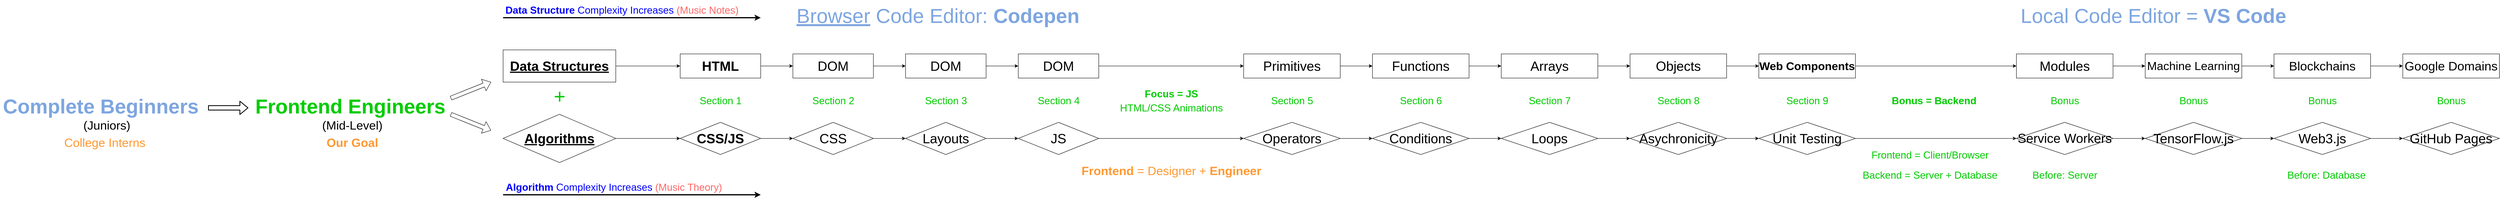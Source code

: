 <mxfile version="14.3.1" type="github" pages="3">
  <diagram id="4R_qcKYH2vp2XVqdwSuo" name="Course Structure">
    <mxGraphModel dx="2758" dy="655" grid="1" gridSize="10" guides="1" tooltips="1" connect="1" arrows="1" fold="1" page="0" pageScale="1" pageWidth="850" pageHeight="1100" math="0" shadow="0">
      <root>
        <mxCell id="aols-5rolXVkZ8xjvUyL-0" />
        <mxCell id="aols-5rolXVkZ8xjvUyL-1" parent="aols-5rolXVkZ8xjvUyL-0" />
        <mxCell id="NP7247B0kf2OVPU1uq9E-9" value="" style="edgeStyle=orthogonalEdgeStyle;rounded=0;orthogonalLoop=1;jettySize=auto;html=1;fontSize=33;" edge="1" parent="aols-5rolXVkZ8xjvUyL-1" source="NP7247B0kf2OVPU1uq9E-0" target="NP7247B0kf2OVPU1uq9E-8">
          <mxGeometry relative="1" as="geometry" />
        </mxCell>
        <mxCell id="NP7247B0kf2OVPU1uq9E-0" value="&lt;u&gt;Data Structures&lt;/u&gt;" style="whiteSpace=wrap;html=1;fontSize=33;fontStyle=1" vertex="1" parent="aols-5rolXVkZ8xjvUyL-1">
          <mxGeometry x="-240" y="280" width="280" height="80" as="geometry" />
        </mxCell>
        <mxCell id="1jKdfpdQdBnTuT6qvfLE-1" value="" style="edgeStyle=orthogonalEdgeStyle;rounded=0;orthogonalLoop=1;jettySize=auto;html=1;fontSize=33;" edge="1" parent="aols-5rolXVkZ8xjvUyL-1" source="NP7247B0kf2OVPU1uq9E-1" target="1jKdfpdQdBnTuT6qvfLE-0">
          <mxGeometry relative="1" as="geometry" />
        </mxCell>
        <mxCell id="NP7247B0kf2OVPU1uq9E-1" value="&lt;u&gt;Algorithms&lt;/u&gt;" style="rhombus;whiteSpace=wrap;html=1;fontSize=33;fontStyle=1" vertex="1" parent="aols-5rolXVkZ8xjvUyL-1">
          <mxGeometry x="-240" y="440" width="280" height="120" as="geometry" />
        </mxCell>
        <mxCell id="1jKdfpdQdBnTuT6qvfLE-9" value="" style="edgeStyle=orthogonalEdgeStyle;rounded=0;orthogonalLoop=1;jettySize=auto;html=1;fontSize=33;" edge="1" parent="aols-5rolXVkZ8xjvUyL-1" source="NP7247B0kf2OVPU1uq9E-8" target="1jKdfpdQdBnTuT6qvfLE-8">
          <mxGeometry relative="1" as="geometry" />
        </mxCell>
        <mxCell id="NP7247B0kf2OVPU1uq9E-8" value="&lt;b&gt;HTML&lt;/b&gt;" style="whiteSpace=wrap;html=1;fontSize=33;" vertex="1" parent="aols-5rolXVkZ8xjvUyL-1">
          <mxGeometry x="200" y="290" width="200" height="60" as="geometry" />
        </mxCell>
        <mxCell id="1jKdfpdQdBnTuT6qvfLE-11" value="" style="edgeStyle=orthogonalEdgeStyle;rounded=0;orthogonalLoop=1;jettySize=auto;html=1;fontSize=33;" edge="1" parent="aols-5rolXVkZ8xjvUyL-1" source="1jKdfpdQdBnTuT6qvfLE-0" target="1jKdfpdQdBnTuT6qvfLE-10">
          <mxGeometry relative="1" as="geometry" />
        </mxCell>
        <mxCell id="1jKdfpdQdBnTuT6qvfLE-0" value="&lt;b&gt;CSS/JS&lt;/b&gt;" style="rhombus;whiteSpace=wrap;html=1;fontSize=33;" vertex="1" parent="aols-5rolXVkZ8xjvUyL-1">
          <mxGeometry x="200" y="460" width="200" height="80" as="geometry" />
        </mxCell>
        <mxCell id="1jKdfpdQdBnTuT6qvfLE-13" value="" style="edgeStyle=orthogonalEdgeStyle;rounded=0;orthogonalLoop=1;jettySize=auto;html=1;fontSize=33;" edge="1" parent="aols-5rolXVkZ8xjvUyL-1" source="1jKdfpdQdBnTuT6qvfLE-8" target="1jKdfpdQdBnTuT6qvfLE-12">
          <mxGeometry relative="1" as="geometry" />
        </mxCell>
        <mxCell id="1jKdfpdQdBnTuT6qvfLE-8" value="DOM" style="whiteSpace=wrap;html=1;fontSize=33;" vertex="1" parent="aols-5rolXVkZ8xjvUyL-1">
          <mxGeometry x="480" y="290" width="200" height="60" as="geometry" />
        </mxCell>
        <mxCell id="1jKdfpdQdBnTuT6qvfLE-17" value="" style="edgeStyle=orthogonalEdgeStyle;rounded=0;orthogonalLoop=1;jettySize=auto;html=1;fontSize=33;" edge="1" parent="aols-5rolXVkZ8xjvUyL-1" source="1jKdfpdQdBnTuT6qvfLE-10" target="1jKdfpdQdBnTuT6qvfLE-16">
          <mxGeometry relative="1" as="geometry" />
        </mxCell>
        <mxCell id="1jKdfpdQdBnTuT6qvfLE-10" value="CSS" style="rhombus;whiteSpace=wrap;html=1;fontSize=33;" vertex="1" parent="aols-5rolXVkZ8xjvUyL-1">
          <mxGeometry x="480" y="460" width="200" height="80" as="geometry" />
        </mxCell>
        <mxCell id="1jKdfpdQdBnTuT6qvfLE-19" value="" style="edgeStyle=orthogonalEdgeStyle;rounded=0;orthogonalLoop=1;jettySize=auto;html=1;fontSize=33;" edge="1" parent="aols-5rolXVkZ8xjvUyL-1" source="1jKdfpdQdBnTuT6qvfLE-12" target="1jKdfpdQdBnTuT6qvfLE-18">
          <mxGeometry relative="1" as="geometry" />
        </mxCell>
        <mxCell id="1jKdfpdQdBnTuT6qvfLE-12" value="DOM" style="whiteSpace=wrap;html=1;fontSize=33;" vertex="1" parent="aols-5rolXVkZ8xjvUyL-1">
          <mxGeometry x="760" y="290" width="200" height="60" as="geometry" />
        </mxCell>
        <mxCell id="1jKdfpdQdBnTuT6qvfLE-21" value="" style="edgeStyle=orthogonalEdgeStyle;rounded=0;orthogonalLoop=1;jettySize=auto;html=1;fontSize=33;" edge="1" parent="aols-5rolXVkZ8xjvUyL-1" source="1jKdfpdQdBnTuT6qvfLE-16" target="1jKdfpdQdBnTuT6qvfLE-20">
          <mxGeometry relative="1" as="geometry" />
        </mxCell>
        <mxCell id="1jKdfpdQdBnTuT6qvfLE-16" value="Layouts" style="rhombus;whiteSpace=wrap;html=1;fontSize=33;" vertex="1" parent="aols-5rolXVkZ8xjvUyL-1">
          <mxGeometry x="760" y="460" width="200" height="80" as="geometry" />
        </mxCell>
        <mxCell id="1jKdfpdQdBnTuT6qvfLE-23" value="" style="edgeStyle=orthogonalEdgeStyle;rounded=0;orthogonalLoop=1;jettySize=auto;html=1;fontSize=33;entryX=0;entryY=0.5;entryDx=0;entryDy=0;" edge="1" parent="aols-5rolXVkZ8xjvUyL-1" source="1jKdfpdQdBnTuT6qvfLE-18" target="1jKdfpdQdBnTuT6qvfLE-26">
          <mxGeometry relative="1" as="geometry">
            <mxPoint x="1320" y="320" as="targetPoint" />
          </mxGeometry>
        </mxCell>
        <mxCell id="1jKdfpdQdBnTuT6qvfLE-18" value="DOM" style="whiteSpace=wrap;html=1;fontSize=33;" vertex="1" parent="aols-5rolXVkZ8xjvUyL-1">
          <mxGeometry x="1040" y="290" width="200" height="60" as="geometry" />
        </mxCell>
        <mxCell id="1jKdfpdQdBnTuT6qvfLE-25" value="" style="edgeStyle=orthogonalEdgeStyle;rounded=0;orthogonalLoop=1;jettySize=auto;html=1;fontSize=33;" edge="1" parent="aols-5rolXVkZ8xjvUyL-1" source="1jKdfpdQdBnTuT6qvfLE-20" target="1jKdfpdQdBnTuT6qvfLE-28">
          <mxGeometry relative="1" as="geometry">
            <mxPoint x="1320" y="500" as="targetPoint" />
          </mxGeometry>
        </mxCell>
        <mxCell id="1jKdfpdQdBnTuT6qvfLE-20" value="JS" style="rhombus;whiteSpace=wrap;html=1;fontSize=33;" vertex="1" parent="aols-5rolXVkZ8xjvUyL-1">
          <mxGeometry x="1040" y="460" width="200" height="80" as="geometry" />
        </mxCell>
        <mxCell id="1jKdfpdQdBnTuT6qvfLE-32" value="" style="edgeStyle=orthogonalEdgeStyle;rounded=0;orthogonalLoop=1;jettySize=auto;html=1;fontSize=33;" edge="1" parent="aols-5rolXVkZ8xjvUyL-1" source="1jKdfpdQdBnTuT6qvfLE-26" target="1jKdfpdQdBnTuT6qvfLE-31">
          <mxGeometry relative="1" as="geometry" />
        </mxCell>
        <mxCell id="1jKdfpdQdBnTuT6qvfLE-26" value="Primitives" style="whiteSpace=wrap;html=1;fontSize=33;" vertex="1" parent="aols-5rolXVkZ8xjvUyL-1">
          <mxGeometry x="1600" y="290" width="240" height="60" as="geometry" />
        </mxCell>
        <mxCell id="1jKdfpdQdBnTuT6qvfLE-34" value="" style="edgeStyle=orthogonalEdgeStyle;rounded=0;orthogonalLoop=1;jettySize=auto;html=1;fontSize=33;" edge="1" parent="aols-5rolXVkZ8xjvUyL-1" source="1jKdfpdQdBnTuT6qvfLE-28" target="1jKdfpdQdBnTuT6qvfLE-33">
          <mxGeometry relative="1" as="geometry" />
        </mxCell>
        <mxCell id="1jKdfpdQdBnTuT6qvfLE-28" value="Operators" style="rhombus;whiteSpace=wrap;html=1;fontSize=33;" vertex="1" parent="aols-5rolXVkZ8xjvUyL-1">
          <mxGeometry x="1600" y="460" width="240" height="80" as="geometry" />
        </mxCell>
        <mxCell id="1jKdfpdQdBnTuT6qvfLE-36" value="" style="edgeStyle=orthogonalEdgeStyle;rounded=0;orthogonalLoop=1;jettySize=auto;html=1;fontSize=33;" edge="1" parent="aols-5rolXVkZ8xjvUyL-1" source="1jKdfpdQdBnTuT6qvfLE-31" target="1jKdfpdQdBnTuT6qvfLE-35">
          <mxGeometry relative="1" as="geometry" />
        </mxCell>
        <mxCell id="1jKdfpdQdBnTuT6qvfLE-31" value="Functions" style="whiteSpace=wrap;html=1;fontSize=33;" vertex="1" parent="aols-5rolXVkZ8xjvUyL-1">
          <mxGeometry x="1920" y="290" width="240" height="60" as="geometry" />
        </mxCell>
        <mxCell id="1jKdfpdQdBnTuT6qvfLE-38" value="" style="edgeStyle=orthogonalEdgeStyle;rounded=0;orthogonalLoop=1;jettySize=auto;html=1;fontSize=33;" edge="1" parent="aols-5rolXVkZ8xjvUyL-1" source="1jKdfpdQdBnTuT6qvfLE-33" target="1jKdfpdQdBnTuT6qvfLE-37">
          <mxGeometry relative="1" as="geometry" />
        </mxCell>
        <mxCell id="1jKdfpdQdBnTuT6qvfLE-33" value="Conditions" style="rhombus;whiteSpace=wrap;html=1;fontSize=33;" vertex="1" parent="aols-5rolXVkZ8xjvUyL-1">
          <mxGeometry x="1920" y="460" width="240" height="80" as="geometry" />
        </mxCell>
        <mxCell id="1jKdfpdQdBnTuT6qvfLE-40" value="" style="edgeStyle=orthogonalEdgeStyle;rounded=0;orthogonalLoop=1;jettySize=auto;html=1;fontSize=33;" edge="1" parent="aols-5rolXVkZ8xjvUyL-1" source="1jKdfpdQdBnTuT6qvfLE-35" target="1jKdfpdQdBnTuT6qvfLE-39">
          <mxGeometry relative="1" as="geometry" />
        </mxCell>
        <mxCell id="1jKdfpdQdBnTuT6qvfLE-35" value="Arrays" style="whiteSpace=wrap;html=1;fontSize=33;" vertex="1" parent="aols-5rolXVkZ8xjvUyL-1">
          <mxGeometry x="2240" y="290" width="240" height="60" as="geometry" />
        </mxCell>
        <mxCell id="1jKdfpdQdBnTuT6qvfLE-42" value="" style="edgeStyle=orthogonalEdgeStyle;rounded=0;orthogonalLoop=1;jettySize=auto;html=1;fontSize=33;" edge="1" parent="aols-5rolXVkZ8xjvUyL-1" source="1jKdfpdQdBnTuT6qvfLE-37" target="1jKdfpdQdBnTuT6qvfLE-41">
          <mxGeometry relative="1" as="geometry" />
        </mxCell>
        <mxCell id="1jKdfpdQdBnTuT6qvfLE-37" value="Loops" style="rhombus;whiteSpace=wrap;html=1;fontSize=33;" vertex="1" parent="aols-5rolXVkZ8xjvUyL-1">
          <mxGeometry x="2240" y="460" width="240" height="80" as="geometry" />
        </mxCell>
        <mxCell id="iijJy2_k3Wh-O8BBRQpY-5" value="" style="edgeStyle=orthogonalEdgeStyle;rounded=0;orthogonalLoop=1;jettySize=auto;html=1;strokeWidth=1;fontSize=32;fontColor=#FF9933;" edge="1" parent="aols-5rolXVkZ8xjvUyL-1" source="1jKdfpdQdBnTuT6qvfLE-39" target="iijJy2_k3Wh-O8BBRQpY-4">
          <mxGeometry relative="1" as="geometry" />
        </mxCell>
        <mxCell id="1jKdfpdQdBnTuT6qvfLE-39" value="Objects" style="whiteSpace=wrap;html=1;fontSize=33;" vertex="1" parent="aols-5rolXVkZ8xjvUyL-1">
          <mxGeometry x="2560" y="290" width="240" height="60" as="geometry" />
        </mxCell>
        <mxCell id="iijJy2_k3Wh-O8BBRQpY-7" value="" style="edgeStyle=orthogonalEdgeStyle;rounded=0;orthogonalLoop=1;jettySize=auto;html=1;strokeWidth=1;fontSize=32;fontColor=#FF9933;" edge="1" parent="aols-5rolXVkZ8xjvUyL-1" source="1jKdfpdQdBnTuT6qvfLE-41" target="iijJy2_k3Wh-O8BBRQpY-6">
          <mxGeometry relative="1" as="geometry" />
        </mxCell>
        <mxCell id="1jKdfpdQdBnTuT6qvfLE-41" value="Asychronicity" style="rhombus;whiteSpace=wrap;html=1;fontSize=33;" vertex="1" parent="aols-5rolXVkZ8xjvUyL-1">
          <mxGeometry x="2560" y="460" width="240" height="80" as="geometry" />
        </mxCell>
        <mxCell id="1jKdfpdQdBnTuT6qvfLE-55" value="Section 1" style="text;html=1;resizable=0;autosize=1;align=center;verticalAlign=middle;points=[];fillColor=none;strokeColor=none;rounded=0;shadow=0;fontSize=25;fontColor=#00CC00;" vertex="1" parent="aols-5rolXVkZ8xjvUyL-1">
          <mxGeometry x="240" y="385" width="120" height="40" as="geometry" />
        </mxCell>
        <mxCell id="1jKdfpdQdBnTuT6qvfLE-58" value="+" style="text;html=1;resizable=0;autosize=1;align=center;verticalAlign=middle;points=[];fillColor=none;strokeColor=none;rounded=0;shadow=0;fontSize=50;fontColor=#00CC00;" vertex="1" parent="aols-5rolXVkZ8xjvUyL-1">
          <mxGeometry x="-120" y="360" width="40" height="70" as="geometry" />
        </mxCell>
        <mxCell id="1jKdfpdQdBnTuT6qvfLE-59" value="&lt;span&gt;Frontend Engineers&lt;/span&gt;" style="text;html=1;resizable=0;autosize=1;align=center;verticalAlign=middle;points=[];fillColor=none;strokeColor=none;rounded=0;shadow=0;fontSize=50;fontColor=#00CC00;fontStyle=1" vertex="1" parent="aols-5rolXVkZ8xjvUyL-1">
          <mxGeometry x="-865" y="385" width="490" height="70" as="geometry" />
        </mxCell>
        <mxCell id="1jKdfpdQdBnTuT6qvfLE-61" value="" style="shape=flexArrow;endArrow=classic;html=1;fontSize=50;fontColor=#00CC00;" edge="1" parent="aols-5rolXVkZ8xjvUyL-1">
          <mxGeometry width="50" height="50" relative="1" as="geometry">
            <mxPoint x="-370" y="400" as="sourcePoint" />
            <mxPoint x="-270" y="360" as="targetPoint" />
          </mxGeometry>
        </mxCell>
        <mxCell id="1jKdfpdQdBnTuT6qvfLE-62" value="" style="shape=flexArrow;endArrow=classic;html=1;fontSize=50;fontColor=#00CC00;" edge="1" parent="aols-5rolXVkZ8xjvUyL-1">
          <mxGeometry width="50" height="50" relative="1" as="geometry">
            <mxPoint x="-370" y="440" as="sourcePoint" />
            <mxPoint x="-270" y="480" as="targetPoint" />
          </mxGeometry>
        </mxCell>
        <mxCell id="b3wBOoB6xnVNWMgdpQj5-0" value="Section 2" style="text;html=1;resizable=0;autosize=1;align=center;verticalAlign=middle;points=[];fillColor=none;strokeColor=none;rounded=0;shadow=0;fontSize=25;fontColor=#00CC00;" vertex="1" parent="aols-5rolXVkZ8xjvUyL-1">
          <mxGeometry x="520" y="385" width="120" height="40" as="geometry" />
        </mxCell>
        <mxCell id="b3wBOoB6xnVNWMgdpQj5-1" value="Section 3" style="text;html=1;resizable=0;autosize=1;align=center;verticalAlign=middle;points=[];fillColor=none;strokeColor=none;rounded=0;shadow=0;fontSize=25;fontColor=#00CC00;" vertex="1" parent="aols-5rolXVkZ8xjvUyL-1">
          <mxGeometry x="800" y="385" width="120" height="40" as="geometry" />
        </mxCell>
        <mxCell id="b3wBOoB6xnVNWMgdpQj5-2" value="Section 4" style="text;html=1;resizable=0;autosize=1;align=center;verticalAlign=middle;points=[];fillColor=none;strokeColor=none;rounded=0;shadow=0;fontSize=25;fontColor=#00CC00;" vertex="1" parent="aols-5rolXVkZ8xjvUyL-1">
          <mxGeometry x="1080" y="385" width="120" height="40" as="geometry" />
        </mxCell>
        <mxCell id="b3wBOoB6xnVNWMgdpQj5-4" value="Section 5" style="text;html=1;resizable=0;autosize=1;align=center;verticalAlign=middle;points=[];fillColor=none;strokeColor=none;rounded=0;shadow=0;fontSize=25;fontColor=#00CC00;" vertex="1" parent="aols-5rolXVkZ8xjvUyL-1">
          <mxGeometry x="1660" y="385" width="120" height="40" as="geometry" />
        </mxCell>
        <mxCell id="b3wBOoB6xnVNWMgdpQj5-5" value="Section 6" style="text;html=1;resizable=0;autosize=1;align=center;verticalAlign=middle;points=[];fillColor=none;strokeColor=none;rounded=0;shadow=0;fontSize=25;fontColor=#00CC00;" vertex="1" parent="aols-5rolXVkZ8xjvUyL-1">
          <mxGeometry x="1980" y="385" width="120" height="40" as="geometry" />
        </mxCell>
        <mxCell id="b3wBOoB6xnVNWMgdpQj5-6" value="Section 7" style="text;html=1;resizable=0;autosize=1;align=center;verticalAlign=middle;points=[];fillColor=none;strokeColor=none;rounded=0;shadow=0;fontSize=25;fontColor=#00CC00;" vertex="1" parent="aols-5rolXVkZ8xjvUyL-1">
          <mxGeometry x="2300" y="385" width="120" height="40" as="geometry" />
        </mxCell>
        <mxCell id="b3wBOoB6xnVNWMgdpQj5-7" value="Section 8" style="text;html=1;resizable=0;autosize=1;align=center;verticalAlign=middle;points=[];fillColor=none;strokeColor=none;rounded=0;shadow=0;fontSize=25;fontColor=#00CC00;" vertex="1" parent="aols-5rolXVkZ8xjvUyL-1">
          <mxGeometry x="2620" y="385" width="120" height="40" as="geometry" />
        </mxCell>
        <mxCell id="AXkNwo1qsm64Rl4sY4Sy-0" value="" style="endArrow=classic;html=1;fontSize=50;fontColor=#00CC00;strokeWidth=3;" edge="1" parent="aols-5rolXVkZ8xjvUyL-1">
          <mxGeometry width="50" height="50" relative="1" as="geometry">
            <mxPoint x="-240" y="200" as="sourcePoint" />
            <mxPoint x="400" y="200" as="targetPoint" />
          </mxGeometry>
        </mxCell>
        <mxCell id="AXkNwo1qsm64Rl4sY4Sy-3" value="&lt;font color=&quot;#0000ff&quot;&gt;&lt;b&gt;Data Structure&lt;/b&gt; Complexity Increases &lt;/font&gt;&lt;font color=&quot;#ff6666&quot;&gt;(Music Notes)&lt;/font&gt;" style="text;html=1;resizable=0;autosize=1;align=center;verticalAlign=middle;points=[];fillColor=none;strokeColor=none;rounded=0;shadow=0;fontSize=25;fontColor=#00CC00;" vertex="1" parent="aols-5rolXVkZ8xjvUyL-1">
          <mxGeometry x="-240" y="160" width="590" height="40" as="geometry" />
        </mxCell>
        <mxCell id="AXkNwo1qsm64Rl4sY4Sy-4" value="" style="endArrow=classic;html=1;fontSize=50;fontColor=#00CC00;strokeWidth=3;" edge="1" parent="aols-5rolXVkZ8xjvUyL-1">
          <mxGeometry width="50" height="50" relative="1" as="geometry">
            <mxPoint x="-240" y="640" as="sourcePoint" />
            <mxPoint x="400" y="640" as="targetPoint" />
          </mxGeometry>
        </mxCell>
        <mxCell id="AXkNwo1qsm64Rl4sY4Sy-5" value="&lt;font color=&quot;#0000ff&quot;&gt;&lt;b&gt;Algorithm&lt;/b&gt; Complexity Increases &lt;/font&gt;&lt;font color=&quot;#ff6666&quot;&gt;(Music Theory)&lt;/font&gt;" style="text;html=1;resizable=0;autosize=1;align=center;verticalAlign=middle;points=[];fillColor=none;strokeColor=none;rounded=0;shadow=0;fontSize=25;fontColor=#00CC00;" vertex="1" parent="aols-5rolXVkZ8xjvUyL-1">
          <mxGeometry x="-240" y="600" width="550" height="40" as="geometry" />
        </mxCell>
        <mxCell id="AXkNwo1qsm64Rl4sY4Sy-7" value="Complete Beginners" style="text;html=1;resizable=0;autosize=1;align=center;verticalAlign=middle;points=[];fillColor=none;strokeColor=none;rounded=0;shadow=0;fontSize=50;fontStyle=1;fontColor=#7EA6E0;" vertex="1" parent="aols-5rolXVkZ8xjvUyL-1">
          <mxGeometry x="-1490" y="385" width="500" height="70" as="geometry" />
        </mxCell>
        <mxCell id="AXkNwo1qsm64Rl4sY4Sy-8" value="" style="shape=flexArrow;endArrow=classic;html=1;strokeWidth=2;fontSize=50;fontColor=#00CC00;" edge="1" parent="aols-5rolXVkZ8xjvUyL-1">
          <mxGeometry width="50" height="50" relative="1" as="geometry">
            <mxPoint x="-973" y="424" as="sourcePoint" />
            <mxPoint x="-873" y="424" as="targetPoint" />
          </mxGeometry>
        </mxCell>
        <mxCell id="AXkNwo1qsm64Rl4sY4Sy-9" value="&lt;font color=&quot;#000000&quot; style=&quot;font-size: 30px&quot;&gt;(Juniors)&lt;/font&gt;" style="text;html=1;resizable=0;autosize=1;align=center;verticalAlign=middle;points=[];fillColor=none;strokeColor=none;rounded=0;shadow=0;fontSize=50;fontColor=#7EA6E0;" vertex="1" parent="aols-5rolXVkZ8xjvUyL-1">
          <mxGeometry x="-1290" y="425" width="130" height="70" as="geometry" />
        </mxCell>
        <mxCell id="AXkNwo1qsm64Rl4sY4Sy-10" value="&lt;font color=&quot;#000000&quot; style=&quot;font-size: 30px&quot;&gt;(Mid-Level)&lt;/font&gt;" style="text;html=1;resizable=0;autosize=1;align=center;verticalAlign=middle;points=[];fillColor=none;strokeColor=none;rounded=0;shadow=0;fontSize=50;fontColor=#7EA6E0;" vertex="1" parent="aols-5rolXVkZ8xjvUyL-1">
          <mxGeometry x="-700" y="425" width="170" height="70" as="geometry" />
        </mxCell>
        <mxCell id="fHqbNgTdYfObKPC5MYDj-1" value="&lt;b&gt;Focus = JS&lt;/b&gt;" style="text;html=1;resizable=0;autosize=1;align=center;verticalAlign=middle;points=[];fillColor=none;strokeColor=none;rounded=0;shadow=0;fontSize=25;fontColor=#00CC00;" vertex="1" parent="aols-5rolXVkZ8xjvUyL-1">
          <mxGeometry x="1345" y="367.5" width="150" height="40" as="geometry" />
        </mxCell>
        <mxCell id="fHqbNgTdYfObKPC5MYDj-6" value="Local Code Editor = &lt;b&gt;VS Code&lt;/b&gt;" style="text;html=1;resizable=0;autosize=1;align=center;verticalAlign=middle;points=[];fillColor=none;strokeColor=none;rounded=0;shadow=1;fontSize=50;fontColor=#7EA6E0;" vertex="1" parent="aols-5rolXVkZ8xjvUyL-1">
          <mxGeometry x="3520" y="160" width="680" height="70" as="geometry" />
        </mxCell>
        <mxCell id="fHqbNgTdYfObKPC5MYDj-7" value="&lt;u&gt;Browser&lt;/u&gt; Code Editor: &lt;b&gt;Codepen&lt;/b&gt;" style="text;html=1;resizable=0;autosize=1;align=center;verticalAlign=middle;points=[];fillColor=none;strokeColor=none;rounded=0;shadow=1;fontSize=50;fontColor=#7EA6E0;" vertex="1" parent="aols-5rolXVkZ8xjvUyL-1">
          <mxGeometry x="480" y="160" width="720" height="70" as="geometry" />
        </mxCell>
        <mxCell id="TfmDwBWj1Bs_RD6whkMs-0" value="College Interns" style="text;html=1;resizable=0;autosize=1;align=center;verticalAlign=middle;points=[];fillColor=none;strokeColor=none;rounded=0;shadow=1;fontSize=30;fontColor=#FF9933;" vertex="1" parent="aols-5rolXVkZ8xjvUyL-1">
          <mxGeometry x="-1340" y="490" width="220" height="40" as="geometry" />
        </mxCell>
        <mxCell id="iijJy2_k3Wh-O8BBRQpY-0" value="&lt;b&gt;Our Goal&lt;/b&gt;" style="text;html=1;resizable=0;autosize=1;align=center;verticalAlign=middle;points=[];fillColor=none;strokeColor=none;rounded=0;shadow=1;fontSize=30;fontColor=#FF9933;" vertex="1" parent="aols-5rolXVkZ8xjvUyL-1">
          <mxGeometry x="-685" y="490" width="140" height="40" as="geometry" />
        </mxCell>
        <mxCell id="iijJy2_k3Wh-O8BBRQpY-1" value="HTML/CSS Animations" style="text;html=1;resizable=0;autosize=1;align=center;verticalAlign=middle;points=[];fillColor=none;strokeColor=none;rounded=0;shadow=0;fontSize=25;fontColor=#00CC00;" vertex="1" parent="aols-5rolXVkZ8xjvUyL-1">
          <mxGeometry x="1285" y="402.5" width="270" height="40" as="geometry" />
        </mxCell>
        <mxCell id="iijJy2_k3Wh-O8BBRQpY-10" value="" style="edgeStyle=orthogonalEdgeStyle;rounded=0;orthogonalLoop=1;jettySize=auto;html=1;strokeWidth=1;fontSize=29;fontColor=#FF9933;entryX=0;entryY=0.5;entryDx=0;entryDy=0;" edge="1" parent="aols-5rolXVkZ8xjvUyL-1" source="iijJy2_k3Wh-O8BBRQpY-4" target="1jKdfpdQdBnTuT6qvfLE-43">
          <mxGeometry relative="1" as="geometry">
            <mxPoint x="3200" y="320" as="targetPoint" />
          </mxGeometry>
        </mxCell>
        <mxCell id="iijJy2_k3Wh-O8BBRQpY-4" value="&lt;b style=&quot;font-size: 28px;&quot;&gt;Web Components&lt;/b&gt;" style="whiteSpace=wrap;html=1;fontSize=28;" vertex="1" parent="aols-5rolXVkZ8xjvUyL-1">
          <mxGeometry x="2880" y="290" width="240" height="60" as="geometry" />
        </mxCell>
        <mxCell id="iijJy2_k3Wh-O8BBRQpY-12" value="" style="edgeStyle=orthogonalEdgeStyle;rounded=0;orthogonalLoop=1;jettySize=auto;html=1;strokeWidth=1;fontSize=29;fontColor=#FF9933;entryX=0;entryY=0.5;entryDx=0;entryDy=0;" edge="1" parent="aols-5rolXVkZ8xjvUyL-1" source="iijJy2_k3Wh-O8BBRQpY-6" target="1jKdfpdQdBnTuT6qvfLE-45">
          <mxGeometry relative="1" as="geometry">
            <mxPoint x="3200" y="500" as="targetPoint" />
          </mxGeometry>
        </mxCell>
        <mxCell id="iijJy2_k3Wh-O8BBRQpY-6" value="Unit Testing" style="rhombus;whiteSpace=wrap;html=1;fontSize=33;" vertex="1" parent="aols-5rolXVkZ8xjvUyL-1">
          <mxGeometry x="2880" y="460" width="240" height="80" as="geometry" />
        </mxCell>
        <mxCell id="iijJy2_k3Wh-O8BBRQpY-8" value="&lt;b&gt;Frontend&lt;/b&gt; = Designer + &lt;b&gt;Engineer&lt;/b&gt;" style="text;html=1;resizable=0;autosize=1;align=center;verticalAlign=middle;points=[];fillColor=none;strokeColor=none;rounded=0;shadow=1;fontSize=30;fontColor=#FF9933;" vertex="1" parent="aols-5rolXVkZ8xjvUyL-1">
          <mxGeometry x="1190" y="560" width="460" height="40" as="geometry" />
        </mxCell>
        <mxCell id="1jKdfpdQdBnTuT6qvfLE-43" value="Modules" style="whiteSpace=wrap;html=1;fontSize=33;" vertex="1" parent="aols-5rolXVkZ8xjvUyL-1">
          <mxGeometry x="3520" y="290" width="240" height="60" as="geometry" />
        </mxCell>
        <mxCell id="1jKdfpdQdBnTuT6qvfLE-45" value="Service Workers" style="rhombus;whiteSpace=wrap;html=1;fontSize=32;" vertex="1" parent="aols-5rolXVkZ8xjvUyL-1">
          <mxGeometry x="3520" y="460" width="240" height="80" as="geometry" />
        </mxCell>
        <mxCell id="1jKdfpdQdBnTuT6qvfLE-47" value="Machine Learning" style="whiteSpace=wrap;html=1;fontSize=29;" vertex="1" parent="aols-5rolXVkZ8xjvUyL-1">
          <mxGeometry x="3840" y="290" width="240" height="60" as="geometry" />
        </mxCell>
        <mxCell id="1jKdfpdQdBnTuT6qvfLE-48" value="" style="edgeStyle=orthogonalEdgeStyle;rounded=0;orthogonalLoop=1;jettySize=auto;html=1;fontSize=33;" edge="1" parent="aols-5rolXVkZ8xjvUyL-1" source="1jKdfpdQdBnTuT6qvfLE-43" target="1jKdfpdQdBnTuT6qvfLE-47">
          <mxGeometry x="3440" y="290" as="geometry" />
        </mxCell>
        <mxCell id="1jKdfpdQdBnTuT6qvfLE-49" value="TensorFlow.js" style="rhombus;whiteSpace=wrap;html=1;fontSize=33;" vertex="1" parent="aols-5rolXVkZ8xjvUyL-1">
          <mxGeometry x="3840" y="460" width="240" height="80" as="geometry" />
        </mxCell>
        <mxCell id="1jKdfpdQdBnTuT6qvfLE-50" value="" style="edgeStyle=orthogonalEdgeStyle;rounded=0;orthogonalLoop=1;jettySize=auto;html=1;fontSize=33;" edge="1" parent="aols-5rolXVkZ8xjvUyL-1" source="1jKdfpdQdBnTuT6qvfLE-45" target="1jKdfpdQdBnTuT6qvfLE-49">
          <mxGeometry x="3440" y="290" as="geometry" />
        </mxCell>
        <mxCell id="iijJy2_k3Wh-O8BBRQpY-17" value="" style="edgeStyle=orthogonalEdgeStyle;rounded=0;orthogonalLoop=1;jettySize=auto;html=1;strokeWidth=1;fontSize=28;fontColor=#FF9933;" edge="1" parent="aols-5rolXVkZ8xjvUyL-1" source="1jKdfpdQdBnTuT6qvfLE-51" target="iijJy2_k3Wh-O8BBRQpY-16">
          <mxGeometry relative="1" as="geometry" />
        </mxCell>
        <mxCell id="1jKdfpdQdBnTuT6qvfLE-51" value="Blockchains" style="whiteSpace=wrap;html=1;fontSize=31;" vertex="1" parent="aols-5rolXVkZ8xjvUyL-1">
          <mxGeometry x="4160" y="290" width="240" height="60" as="geometry" />
        </mxCell>
        <mxCell id="iijJy2_k3Wh-O8BBRQpY-19" value="" style="edgeStyle=orthogonalEdgeStyle;rounded=0;orthogonalLoop=1;jettySize=auto;html=1;strokeWidth=1;fontSize=28;fontColor=#FF9933;" edge="1" parent="aols-5rolXVkZ8xjvUyL-1" source="1jKdfpdQdBnTuT6qvfLE-53" target="iijJy2_k3Wh-O8BBRQpY-18">
          <mxGeometry relative="1" as="geometry" />
        </mxCell>
        <mxCell id="1jKdfpdQdBnTuT6qvfLE-53" value="Web3.js" style="rhombus;whiteSpace=wrap;html=1;fontSize=33;" vertex="1" parent="aols-5rolXVkZ8xjvUyL-1">
          <mxGeometry x="4160" y="460" width="240" height="80" as="geometry" />
        </mxCell>
        <mxCell id="b3wBOoB6xnVNWMgdpQj5-8" value="&lt;span&gt;Bonus&lt;/span&gt;" style="text;html=1;resizable=0;autosize=1;align=center;verticalAlign=middle;points=[];fillColor=none;strokeColor=none;rounded=0;shadow=0;fontSize=25;fontColor=#00CC00;fontStyle=0" vertex="1" parent="aols-5rolXVkZ8xjvUyL-1">
          <mxGeometry x="3595" y="385" width="90" height="40" as="geometry" />
        </mxCell>
        <mxCell id="b3wBOoB6xnVNWMgdpQj5-10" value="&lt;span&gt;Bonus&lt;/span&gt;" style="text;html=1;resizable=0;autosize=1;align=center;verticalAlign=middle;points=[];fillColor=none;strokeColor=none;rounded=0;shadow=0;fontSize=25;fontColor=#00CC00;fontStyle=0" vertex="1" parent="aols-5rolXVkZ8xjvUyL-1">
          <mxGeometry x="3915" y="385" width="90" height="40" as="geometry" />
        </mxCell>
        <mxCell id="b3wBOoB6xnVNWMgdpQj5-11" value="&lt;span&gt;Bonus&lt;/span&gt;" style="text;html=1;resizable=0;autosize=1;align=center;verticalAlign=middle;points=[];fillColor=none;strokeColor=none;rounded=0;shadow=0;fontSize=25;fontColor=#00CC00;fontStyle=0" vertex="1" parent="aols-5rolXVkZ8xjvUyL-1">
          <mxGeometry x="4235" y="385" width="90" height="40" as="geometry" />
        </mxCell>
        <mxCell id="1jKdfpdQdBnTuT6qvfLE-52" value="" style="edgeStyle=orthogonalEdgeStyle;rounded=0;orthogonalLoop=1;jettySize=auto;html=1;fontSize=33;" edge="1" parent="aols-5rolXVkZ8xjvUyL-1" source="1jKdfpdQdBnTuT6qvfLE-47" target="1jKdfpdQdBnTuT6qvfLE-51">
          <mxGeometry x="3440" y="290" as="geometry" />
        </mxCell>
        <mxCell id="1jKdfpdQdBnTuT6qvfLE-54" value="" style="edgeStyle=orthogonalEdgeStyle;rounded=0;orthogonalLoop=1;jettySize=auto;html=1;fontSize=33;" edge="1" parent="aols-5rolXVkZ8xjvUyL-1" source="1jKdfpdQdBnTuT6qvfLE-49" target="1jKdfpdQdBnTuT6qvfLE-53">
          <mxGeometry x="3440" y="290" as="geometry" />
        </mxCell>
        <mxCell id="iijJy2_k3Wh-O8BBRQpY-13" value="&lt;b&gt;Bonus = Backend&lt;/b&gt;" style="text;html=1;resizable=0;autosize=1;align=center;verticalAlign=middle;points=[];fillColor=none;strokeColor=none;rounded=0;shadow=0;fontSize=25;fontColor=#00CC00;" vertex="1" parent="aols-5rolXVkZ8xjvUyL-1">
          <mxGeometry x="3200" y="385" width="230" height="40" as="geometry" />
        </mxCell>
        <mxCell id="iijJy2_k3Wh-O8BBRQpY-14" value="Section 9" style="text;html=1;resizable=0;autosize=1;align=center;verticalAlign=middle;points=[];fillColor=none;strokeColor=none;rounded=0;shadow=0;fontSize=25;fontColor=#00CC00;" vertex="1" parent="aols-5rolXVkZ8xjvUyL-1">
          <mxGeometry x="2940" y="385" width="120" height="40" as="geometry" />
        </mxCell>
        <mxCell id="iijJy2_k3Wh-O8BBRQpY-16" value="Google Domains" style="whiteSpace=wrap;html=1;fontSize=31;" vertex="1" parent="aols-5rolXVkZ8xjvUyL-1">
          <mxGeometry x="4480" y="290" width="240" height="60" as="geometry" />
        </mxCell>
        <mxCell id="iijJy2_k3Wh-O8BBRQpY-18" value="GitHub Pages" style="rhombus;whiteSpace=wrap;html=1;fontSize=33;" vertex="1" parent="aols-5rolXVkZ8xjvUyL-1">
          <mxGeometry x="4480" y="460" width="240" height="80" as="geometry" />
        </mxCell>
        <mxCell id="iijJy2_k3Wh-O8BBRQpY-20" value="&lt;span&gt;Bonus&lt;/span&gt;" style="text;html=1;resizable=0;autosize=1;align=center;verticalAlign=middle;points=[];fillColor=none;strokeColor=none;rounded=0;shadow=0;fontSize=25;fontColor=#00CC00;fontStyle=0" vertex="1" parent="aols-5rolXVkZ8xjvUyL-1">
          <mxGeometry x="4555" y="385" width="90" height="40" as="geometry" />
        </mxCell>
        <mxCell id="k8zvswtgXm5w8ybXeZzE-0" value="Frontend = Client/Browser" style="text;html=1;resizable=0;autosize=1;align=center;verticalAlign=middle;points=[];fillColor=none;strokeColor=none;rounded=0;shadow=0;fontSize=25;fontColor=#00CC00;fontStyle=0" vertex="1" parent="aols-5rolXVkZ8xjvUyL-1">
          <mxGeometry x="3150" y="520" width="310" height="40" as="geometry" />
        </mxCell>
        <mxCell id="k8zvswtgXm5w8ybXeZzE-2" value="Backend = Server + Database" style="text;html=1;resizable=0;autosize=1;align=center;verticalAlign=middle;points=[];fillColor=none;strokeColor=none;rounded=0;shadow=0;fontSize=25;fontColor=#00CC00;fontStyle=0" vertex="1" parent="aols-5rolXVkZ8xjvUyL-1">
          <mxGeometry x="3130" y="570" width="350" height="40" as="geometry" />
        </mxCell>
        <mxCell id="k8zvswtgXm5w8ybXeZzE-3" value="Before: Server" style="text;html=1;resizable=0;autosize=1;align=center;verticalAlign=middle;points=[];fillColor=none;strokeColor=none;rounded=0;shadow=0;fontSize=25;fontColor=#00CC00;fontStyle=0" vertex="1" parent="aols-5rolXVkZ8xjvUyL-1">
          <mxGeometry x="3550" y="570" width="180" height="40" as="geometry" />
        </mxCell>
        <mxCell id="k8zvswtgXm5w8ybXeZzE-4" value="Before: Database" style="text;html=1;resizable=0;autosize=1;align=center;verticalAlign=middle;points=[];fillColor=none;strokeColor=none;rounded=0;shadow=0;fontSize=25;fontColor=#00CC00;fontStyle=0" vertex="1" parent="aols-5rolXVkZ8xjvUyL-1">
          <mxGeometry x="4185" y="570" width="210" height="40" as="geometry" />
        </mxCell>
      </root>
    </mxGraphModel>
  </diagram>
  <diagram id="PlNKurSP6qflPr-5nfac" name="Pedagogy">
    <mxGraphModel dx="1958" dy="655" grid="1" gridSize="10" guides="1" tooltips="1" connect="1" arrows="1" fold="1" page="0" pageScale="1" pageWidth="850" pageHeight="1100" math="0" shadow="0">
      <root>
        <mxCell id="b6WosxrlXobKB1DpbW5K-0" />
        <mxCell id="b6WosxrlXobKB1DpbW5K-1" parent="b6WosxrlXobKB1DpbW5K-0" />
        <mxCell id="IcOEBJgiHppdrRuGzz-3-0" value="&lt;b&gt;&lt;u&gt;How You Will Learn&lt;/u&gt;&lt;/b&gt;" style="text;html=1;resizable=0;autosize=1;align=center;verticalAlign=middle;points=[];fillColor=none;strokeColor=none;rounded=0;shadow=1;fontSize=50;fontColor=#7EA6E0;" vertex="1" parent="b6WosxrlXobKB1DpbW5K-1">
          <mxGeometry x="-700" y="460" width="480" height="70" as="geometry" />
        </mxCell>
        <mxCell id="S0uparPsEf_w8CmD9rdN-2" value="" style="edgeStyle=orthogonalEdgeStyle;rounded=0;orthogonalLoop=1;jettySize=auto;html=1;strokeWidth=3;fontSize=29;fontColor=#00CC00;" edge="1" parent="b6WosxrlXobKB1DpbW5K-1" source="S0uparPsEf_w8CmD9rdN-0" target="S0uparPsEf_w8CmD9rdN-1">
          <mxGeometry relative="1" as="geometry" />
        </mxCell>
        <mxCell id="S0uparPsEf_w8CmD9rdN-6" value="" style="edgeStyle=orthogonalEdgeStyle;rounded=0;orthogonalLoop=1;jettySize=auto;html=1;strokeWidth=1;fontSize=29;fontColor=#00CC00;" edge="1" parent="b6WosxrlXobKB1DpbW5K-1" source="S0uparPsEf_w8CmD9rdN-5" target="S0uparPsEf_w8CmD9rdN-0">
          <mxGeometry relative="1" as="geometry" />
        </mxCell>
        <mxCell id="zAS4QWXHOVUqvv25Ikpz-10" value="" style="edgeStyle=orthogonalEdgeStyle;rounded=0;orthogonalLoop=1;jettySize=auto;html=1;strokeWidth=2;fontSize=25;fontColor=#00CC00;" edge="1" parent="b6WosxrlXobKB1DpbW5K-1" source="S0uparPsEf_w8CmD9rdN-0" target="zAS4QWXHOVUqvv25Ikpz-9">
          <mxGeometry relative="1" as="geometry" />
        </mxCell>
        <mxCell id="S0uparPsEf_w8CmD9rdN-0" value="1. &lt;b&gt;Don&#39;t Know&lt;/b&gt; that You &lt;b&gt;Don&#39;t Know&lt;/b&gt;" style="whiteSpace=wrap;html=1;fontSize=33;fontStyle=0" vertex="1" parent="b6WosxrlXobKB1DpbW5K-1">
          <mxGeometry x="320" y="180" width="310" height="110" as="geometry" />
        </mxCell>
        <mxCell id="S0uparPsEf_w8CmD9rdN-4" value="" style="edgeStyle=orthogonalEdgeStyle;rounded=0;orthogonalLoop=1;jettySize=auto;html=1;strokeWidth=2;fontSize=29;fontColor=#00CC00;" edge="1" parent="b6WosxrlXobKB1DpbW5K-1" source="S0uparPsEf_w8CmD9rdN-1" target="S0uparPsEf_w8CmD9rdN-3">
          <mxGeometry relative="1" as="geometry" />
        </mxCell>
        <mxCell id="S0uparPsEf_w8CmD9rdN-1" value="2. &lt;b&gt;Know&lt;/b&gt; that &lt;br&gt;You &lt;b&gt;Don&#39;t Know&lt;/b&gt;" style="whiteSpace=wrap;html=1;fontSize=33;fontStyle=0" vertex="1" parent="b6WosxrlXobKB1DpbW5K-1">
          <mxGeometry x="320" y="370" width="310" height="110" as="geometry" />
        </mxCell>
        <mxCell id="zAS4QWXHOVUqvv25Ikpz-5" value="" style="edgeStyle=orthogonalEdgeStyle;rounded=0;orthogonalLoop=1;jettySize=auto;html=1;strokeWidth=3;fontSize=25;fontColor=#00CC00;" edge="1" parent="b6WosxrlXobKB1DpbW5K-1" source="S0uparPsEf_w8CmD9rdN-3" target="zAS4QWXHOVUqvv25Ikpz-4">
          <mxGeometry relative="1" as="geometry" />
        </mxCell>
        <mxCell id="S0uparPsEf_w8CmD9rdN-3" value="3. &lt;b&gt;Know&lt;/b&gt; that &lt;br&gt;You &lt;b&gt;Know&lt;/b&gt;" style="whiteSpace=wrap;html=1;fontSize=33;fontStyle=0" vertex="1" parent="b6WosxrlXobKB1DpbW5K-1">
          <mxGeometry x="320" y="560" width="310" height="110" as="geometry" />
        </mxCell>
        <mxCell id="S0uparPsEf_w8CmD9rdN-5" value="Complete Beginners" style="whiteSpace=wrap;html=1;fontSize=25;fontStyle=0" vertex="1" parent="b6WosxrlXobKB1DpbW5K-1">
          <mxGeometry x="-30" y="200" width="250" height="70" as="geometry" />
        </mxCell>
        <mxCell id="zAS4QWXHOVUqvv25Ikpz-0" value="" style="edgeStyle=orthogonalEdgeStyle;rounded=0;orthogonalLoop=1;jettySize=auto;html=1;strokeWidth=1;fontSize=29;fontColor=#00CC00;" edge="1" parent="b6WosxrlXobKB1DpbW5K-1" source="zAS4QWXHOVUqvv25Ikpz-1">
          <mxGeometry relative="1" as="geometry">
            <mxPoint x="320" y="425" as="targetPoint" />
          </mxGeometry>
        </mxCell>
        <mxCell id="zAS4QWXHOVUqvv25Ikpz-1" value="Juniors" style="whiteSpace=wrap;html=1;fontSize=25;fontStyle=0" vertex="1" parent="b6WosxrlXobKB1DpbW5K-1">
          <mxGeometry x="-30" y="390" width="250" height="70" as="geometry" />
        </mxCell>
        <mxCell id="zAS4QWXHOVUqvv25Ikpz-2" value="" style="edgeStyle=orthogonalEdgeStyle;rounded=0;orthogonalLoop=1;jettySize=auto;html=1;strokeWidth=1;fontSize=29;fontColor=#00CC00;" edge="1" parent="b6WosxrlXobKB1DpbW5K-1" source="zAS4QWXHOVUqvv25Ikpz-3">
          <mxGeometry relative="1" as="geometry">
            <mxPoint x="320" y="615" as="targetPoint" />
          </mxGeometry>
        </mxCell>
        <mxCell id="zAS4QWXHOVUqvv25Ikpz-3" value="Mid-Level" style="whiteSpace=wrap;html=1;fontSize=25;fontStyle=0" vertex="1" parent="b6WosxrlXobKB1DpbW5K-1">
          <mxGeometry x="-30" y="580" width="250" height="70" as="geometry" />
        </mxCell>
        <mxCell id="zAS4QWXHOVUqvv25Ikpz-4" value="4. &lt;b&gt;Don&#39;t&lt;/b&gt;&amp;nbsp;&lt;b&gt;Know&lt;/b&gt; that &lt;br&gt;You &lt;b&gt;Know&lt;/b&gt;" style="whiteSpace=wrap;html=1;fontSize=33;fontStyle=0" vertex="1" parent="b6WosxrlXobKB1DpbW5K-1">
          <mxGeometry x="320" y="750" width="310" height="110" as="geometry" />
        </mxCell>
        <mxCell id="zAS4QWXHOVUqvv25Ikpz-7" value="" style="edgeStyle=orthogonalEdgeStyle;rounded=0;orthogonalLoop=1;jettySize=auto;html=1;strokeWidth=1;fontSize=29;fontColor=#00CC00;" edge="1" parent="b6WosxrlXobKB1DpbW5K-1" source="zAS4QWXHOVUqvv25Ikpz-8">
          <mxGeometry relative="1" as="geometry">
            <mxPoint x="320" y="805" as="targetPoint" />
          </mxGeometry>
        </mxCell>
        <mxCell id="zAS4QWXHOVUqvv25Ikpz-8" value="Seniors" style="whiteSpace=wrap;html=1;fontSize=25;fontStyle=0" vertex="1" parent="b6WosxrlXobKB1DpbW5K-1">
          <mxGeometry x="-30" y="770" width="250" height="70" as="geometry" />
        </mxCell>
        <mxCell id="zAS4QWXHOVUqvv25Ikpz-9" value="&lt;font style=&quot;font-size: 20px&quot;&gt;Excited!&lt;br&gt;Curious&lt;br&gt;&lt;/font&gt;" style="shape=process;whiteSpace=wrap;html=1;backgroundOutline=1;fontSize=33;fontStyle=0;" vertex="1" parent="b6WosxrlXobKB1DpbW5K-1">
          <mxGeometry x="740" y="182.5" width="245" height="105" as="geometry" />
        </mxCell>
        <mxCell id="zAS4QWXHOVUqvv25Ikpz-11" value="" style="edgeStyle=orthogonalEdgeStyle;rounded=0;orthogonalLoop=1;jettySize=auto;html=1;strokeWidth=2;fontSize=25;fontColor=#00CC00;" edge="1" parent="b6WosxrlXobKB1DpbW5K-1" target="zAS4QWXHOVUqvv25Ikpz-12">
          <mxGeometry relative="1" as="geometry">
            <mxPoint x="630" y="427.5" as="sourcePoint" />
          </mxGeometry>
        </mxCell>
        <mxCell id="zAS4QWXHOVUqvv25Ikpz-12" value="&lt;font style=&quot;font-size: 20px&quot;&gt;Excellent Googler&lt;br&gt;MDN&lt;br&gt;&lt;/font&gt;" style="shape=process;whiteSpace=wrap;html=1;backgroundOutline=1;fontSize=33;fontStyle=0;" vertex="1" parent="b6WosxrlXobKB1DpbW5K-1">
          <mxGeometry x="740" y="375" width="245" height="105" as="geometry" />
        </mxCell>
        <mxCell id="zAS4QWXHOVUqvv25Ikpz-13" value="" style="edgeStyle=orthogonalEdgeStyle;rounded=0;orthogonalLoop=1;jettySize=auto;html=1;strokeWidth=2;fontSize=25;fontColor=#00CC00;" edge="1" parent="b6WosxrlXobKB1DpbW5K-1" target="zAS4QWXHOVUqvv25Ikpz-14">
          <mxGeometry relative="1" as="geometry">
            <mxPoint x="630" y="615" as="sourcePoint" />
          </mxGeometry>
        </mxCell>
        <mxCell id="zAS4QWXHOVUqvv25Ikpz-14" value="&lt;font style=&quot;font-size: 20px&quot;&gt;Faster Coder&lt;br&gt;Confidence&lt;br&gt;&lt;/font&gt;" style="shape=process;whiteSpace=wrap;html=1;backgroundOutline=1;fontSize=33;fontStyle=0;" vertex="1" parent="b6WosxrlXobKB1DpbW5K-1">
          <mxGeometry x="740" y="562.5" width="245" height="105" as="geometry" />
        </mxCell>
        <mxCell id="zAS4QWXHOVUqvv25Ikpz-15" value="" style="edgeStyle=orthogonalEdgeStyle;rounded=0;orthogonalLoop=1;jettySize=auto;html=1;strokeWidth=2;fontSize=25;fontColor=#00CC00;" edge="1" parent="b6WosxrlXobKB1DpbW5K-1" target="zAS4QWXHOVUqvv25Ikpz-16">
          <mxGeometry relative="1" as="geometry">
            <mxPoint x="630" y="802.5" as="sourcePoint" />
          </mxGeometry>
        </mxCell>
        <mxCell id="zAS4QWXHOVUqvv25Ikpz-16" value="&lt;font style=&quot;font-size: 20px&quot;&gt;Great Intuition&lt;br&gt;Faster Learner&lt;br&gt;&lt;/font&gt;" style="shape=process;whiteSpace=wrap;html=1;backgroundOutline=1;fontSize=33;fontStyle=0;" vertex="1" parent="b6WosxrlXobKB1DpbW5K-1">
          <mxGeometry x="740" y="750" width="245" height="105" as="geometry" />
        </mxCell>
        <mxCell id="zAS4QWXHOVUqvv25Ikpz-17" value="New Language Features, Libraries, Frameworks" style="text;html=1;resizable=0;autosize=1;align=center;verticalAlign=middle;points=[];fillColor=none;strokeColor=none;rounded=0;shadow=1;fontSize=25;fontColor=#00CC00;" vertex="1" parent="b6WosxrlXobKB1DpbW5K-1">
          <mxGeometry x="580" y="860" width="550" height="40" as="geometry" />
        </mxCell>
        <mxCell id="WQCY6N2GHigAMVFy-6YO-0" value="With Practice" style="text;html=1;resizable=0;autosize=1;align=center;verticalAlign=middle;points=[];fillColor=none;strokeColor=none;rounded=0;shadow=1;fontSize=25;fontColor=#00CC00;" vertex="1" parent="b6WosxrlXobKB1DpbW5K-1">
          <mxGeometry x="500" y="500" width="160" height="40" as="geometry" />
        </mxCell>
        <mxCell id="WQCY6N2GHigAMVFy-6YO-1" value="With Time" style="text;html=1;resizable=0;autosize=1;align=center;verticalAlign=middle;points=[];fillColor=none;strokeColor=none;rounded=0;shadow=1;fontSize=25;fontColor=#00CC00;" vertex="1" parent="b6WosxrlXobKB1DpbW5K-1">
          <mxGeometry x="500" y="690" width="130" height="40" as="geometry" />
        </mxCell>
        <mxCell id="WQCY6N2GHigAMVFy-6YO-2" value="This Course" style="text;html=1;resizable=0;autosize=1;align=center;verticalAlign=middle;points=[];fillColor=none;strokeColor=none;rounded=0;shadow=1;fontSize=25;fontColor=#00CC00;" vertex="1" parent="b6WosxrlXobKB1DpbW5K-1">
          <mxGeometry x="505" y="310" width="150" height="40" as="geometry" />
        </mxCell>
      </root>
    </mxGraphModel>
  </diagram>
  <diagram id="Gh55axfkEm-xZD-oqk3l" name="Section Structure">
    <mxGraphModel dx="1958" dy="655" grid="1" gridSize="10" guides="1" tooltips="1" connect="1" arrows="1" fold="1" page="0" pageScale="1" pageWidth="850" pageHeight="1100" math="0" shadow="0">
      <root>
        <mxCell id="_15LmRB4a6UN6HwErNP7-0" />
        <mxCell id="_15LmRB4a6UN6HwErNP7-1" parent="_15LmRB4a6UN6HwErNP7-0" />
        <mxCell id="UAq_rQQ1LTUx1JbWzgYX-29" value="" style="edgeStyle=orthogonalEdgeStyle;rounded=0;orthogonalLoop=1;jettySize=auto;html=1;strokeWidth=1;fontSize=29;fontColor=#00CC00;" edge="1" parent="_15LmRB4a6UN6HwErNP7-1" source="p8J0iuqBpEWRt1dYp2CT-17" target="UAq_rQQ1LTUx1JbWzgYX-28">
          <mxGeometry relative="1" as="geometry" />
        </mxCell>
        <mxCell id="p8J0iuqBpEWRt1dYp2CT-17" value="" style="shape=ext;double=1;rounded=0;whiteSpace=wrap;html=1;shadow=1;fontSize=50;fontColor=#7EA6E0;" vertex="1" parent="_15LmRB4a6UN6HwErNP7-1">
          <mxGeometry x="-760" y="360" width="990" height="540" as="geometry" />
        </mxCell>
        <mxCell id="Is89FpDxSNqgkOE3bMJb-0" value="&lt;font color=&quot;#3399ff&quot;&gt;&lt;u&gt;Senior&lt;/u&gt; Frontend Engineers&lt;/font&gt;" style="text;html=1;resizable=0;autosize=1;align=center;verticalAlign=middle;points=[];fillColor=none;strokeColor=none;rounded=0;shadow=0;fontSize=50;fontColor=#00CC00;fontStyle=1" vertex="1" parent="_15LmRB4a6UN6HwErNP7-1">
          <mxGeometry x="-600" y="270" width="660" height="70" as="geometry" />
        </mxCell>
        <mxCell id="p8J0iuqBpEWRt1dYp2CT-2" value="" style="edgeStyle=orthogonalEdgeStyle;rounded=0;orthogonalLoop=1;jettySize=auto;html=1;strokeWidth=4;fontSize=50;fontColor=#7EA6E0;" edge="1" parent="_15LmRB4a6UN6HwErNP7-1" source="p8J0iuqBpEWRt1dYp2CT-0" target="p8J0iuqBpEWRt1dYp2CT-1">
          <mxGeometry relative="1" as="geometry" />
        </mxCell>
        <mxCell id="p8J0iuqBpEWRt1dYp2CT-10" value="" style="edgeStyle=orthogonalEdgeStyle;rounded=0;orthogonalLoop=1;jettySize=auto;html=1;strokeWidth=1;fontSize=50;fontColor=#7EA6E0;" edge="1" parent="_15LmRB4a6UN6HwErNP7-1" source="p8J0iuqBpEWRt1dYp2CT-0" target="p8J0iuqBpEWRt1dYp2CT-9">
          <mxGeometry relative="1" as="geometry">
            <Array as="points">
              <mxPoint x="-560" y="620" />
              <mxPoint x="-560" y="620" />
            </Array>
          </mxGeometry>
        </mxCell>
        <mxCell id="p8J0iuqBpEWRt1dYp2CT-0" value="&lt;b&gt;Concepts&lt;/b&gt;" style="whiteSpace=wrap;html=1;fontSize=33;" vertex="1" parent="_15LmRB4a6UN6HwErNP7-1">
          <mxGeometry x="-660" y="460" width="200" height="90" as="geometry" />
        </mxCell>
        <mxCell id="p8J0iuqBpEWRt1dYp2CT-4" value="" style="edgeStyle=orthogonalEdgeStyle;rounded=0;orthogonalLoop=1;jettySize=auto;html=1;strokeWidth=4;fontSize=50;fontColor=#7EA6E0;" edge="1" parent="_15LmRB4a6UN6HwErNP7-1" source="p8J0iuqBpEWRt1dYp2CT-1" target="p8J0iuqBpEWRt1dYp2CT-3">
          <mxGeometry relative="1" as="geometry" />
        </mxCell>
        <mxCell id="p8J0iuqBpEWRt1dYp2CT-12" value="" style="edgeStyle=orthogonalEdgeStyle;rounded=0;orthogonalLoop=1;jettySize=auto;html=1;strokeWidth=1;fontSize=50;fontColor=#7EA6E0;" edge="1" parent="_15LmRB4a6UN6HwErNP7-1" source="p8J0iuqBpEWRt1dYp2CT-1" target="p8J0iuqBpEWRt1dYp2CT-11">
          <mxGeometry relative="1" as="geometry">
            <Array as="points">
              <mxPoint x="-280" y="620" />
              <mxPoint x="-280" y="620" />
            </Array>
          </mxGeometry>
        </mxCell>
        <mxCell id="p8J0iuqBpEWRt1dYp2CT-1" value="&lt;b&gt;Coding Exercises&lt;/b&gt;" style="whiteSpace=wrap;html=1;fontSize=33;" vertex="1" parent="_15LmRB4a6UN6HwErNP7-1">
          <mxGeometry x="-380" y="460" width="200" height="90" as="geometry" />
        </mxCell>
        <mxCell id="p8J0iuqBpEWRt1dYp2CT-3" value="&lt;b&gt;Explanations&lt;/b&gt;" style="whiteSpace=wrap;html=1;fontSize=33;" vertex="1" parent="_15LmRB4a6UN6HwErNP7-1">
          <mxGeometry x="-100" y="460" width="220" height="90" as="geometry" />
        </mxCell>
        <mxCell id="UAq_rQQ1LTUx1JbWzgYX-11" value="" style="edgeStyle=orthogonalEdgeStyle;rounded=0;orthogonalLoop=1;jettySize=auto;html=1;strokeWidth=1;fontSize=29;fontColor=#FF9933;" edge="1" parent="_15LmRB4a6UN6HwErNP7-1" source="p8J0iuqBpEWRt1dYp2CT-9" target="UAq_rQQ1LTUx1JbWzgYX-10">
          <mxGeometry relative="1" as="geometry">
            <Array as="points">
              <mxPoint x="-557" y="799" />
              <mxPoint x="-560" y="799" />
            </Array>
          </mxGeometry>
        </mxCell>
        <mxCell id="p8J0iuqBpEWRt1dYp2CT-9" value="&lt;font style=&quot;font-size: 20px&quot; color=&quot;#00cc00&quot;&gt;Comprehensive&lt;br&gt;(MDN)&lt;/font&gt;" style="shape=process;whiteSpace=wrap;html=1;backgroundOutline=1;fontSize=33;" vertex="1" parent="_15LmRB4a6UN6HwErNP7-1">
          <mxGeometry x="-655" y="645" width="195" height="95" as="geometry" />
        </mxCell>
        <mxCell id="p8J0iuqBpEWRt1dYp2CT-11" value="&lt;font style=&quot;font-size: 20px&quot; color=&quot;#00cc00&quot;&gt;Problems and &lt;br&gt;Solutions&lt;/font&gt;" style="shape=process;whiteSpace=wrap;html=1;backgroundOutline=1;fontSize=33;" vertex="1" parent="_15LmRB4a6UN6HwErNP7-1">
          <mxGeometry x="-380" y="645" width="200" height="95" as="geometry" />
        </mxCell>
        <mxCell id="p8J0iuqBpEWRt1dYp2CT-14" value="&lt;font style=&quot;font-size: 20px&quot; color=&quot;#00cc00&quot;&gt;Detailed and &lt;br&gt;Easy to follow&lt;/font&gt;" style="shape=process;whiteSpace=wrap;html=1;backgroundOutline=1;fontSize=33;" vertex="1" parent="_15LmRB4a6UN6HwErNP7-1">
          <mxGeometry x="-92.5" y="645" width="202.5" height="95" as="geometry" />
        </mxCell>
        <mxCell id="p8J0iuqBpEWRt1dYp2CT-18" value="&lt;font style=&quot;font-size: 33px&quot; color=&quot;#00cc00&quot;&gt;Each Section&lt;/font&gt;" style="text;html=1;resizable=0;autosize=1;align=center;verticalAlign=middle;points=[];fillColor=none;strokeColor=none;rounded=0;shadow=0;fontSize=50;fontColor=#7EA6E0;" vertex="1" parent="_15LmRB4a6UN6HwErNP7-1">
          <mxGeometry x="-745" y="350" width="210" height="70" as="geometry" />
        </mxCell>
        <mxCell id="UAq_rQQ1LTUx1JbWzgYX-10" value="&lt;font style=&quot;font-size: 22px&quot;&gt;Scientific Method&lt;/font&gt;" style="shape=hexagon;perimeter=hexagonPerimeter2;whiteSpace=wrap;html=1;fixedSize=1;fontSize=33;" vertex="1" parent="_15LmRB4a6UN6HwErNP7-1">
          <mxGeometry x="-670" y="790" width="220" height="62.5" as="geometry" />
        </mxCell>
        <mxCell id="UAq_rQQ1LTUx1JbWzgYX-12" value="" style="edgeStyle=orthogonalEdgeStyle;rounded=0;orthogonalLoop=1;jettySize=auto;html=1;strokeWidth=1;fontSize=29;fontColor=#FF9933;" edge="1" parent="_15LmRB4a6UN6HwErNP7-1" target="UAq_rQQ1LTUx1JbWzgYX-13">
          <mxGeometry relative="1" as="geometry">
            <mxPoint x="-277.5" y="740" as="sourcePoint" />
            <Array as="points">
              <mxPoint x="-277" y="799" />
              <mxPoint x="-280" y="799" />
            </Array>
          </mxGeometry>
        </mxCell>
        <mxCell id="UAq_rQQ1LTUx1JbWzgYX-13" value="&lt;span style=&quot;font-size: 22px&quot;&gt;Coding Experience&lt;/span&gt;" style="shape=hexagon;perimeter=hexagonPerimeter2;whiteSpace=wrap;html=1;fixedSize=1;fontSize=33;" vertex="1" parent="_15LmRB4a6UN6HwErNP7-1">
          <mxGeometry x="-390" y="790" width="220" height="62.5" as="geometry" />
        </mxCell>
        <mxCell id="UAq_rQQ1LTUx1JbWzgYX-14" value="" style="edgeStyle=orthogonalEdgeStyle;rounded=0;orthogonalLoop=1;jettySize=auto;html=1;strokeWidth=1;fontSize=29;fontColor=#FF9933;" edge="1" parent="_15LmRB4a6UN6HwErNP7-1" target="UAq_rQQ1LTUx1JbWzgYX-15">
          <mxGeometry relative="1" as="geometry">
            <mxPoint x="11.25" y="740" as="sourcePoint" />
            <Array as="points">
              <mxPoint x="11.75" y="799" />
              <mxPoint x="8.75" y="799" />
            </Array>
          </mxGeometry>
        </mxCell>
        <mxCell id="UAq_rQQ1LTUx1JbWzgYX-15" value="&lt;font style=&quot;font-size: 22px&quot;&gt;Senior&#39;s Approach&lt;/font&gt;" style="shape=hexagon;perimeter=hexagonPerimeter2;whiteSpace=wrap;html=1;fixedSize=1;fontSize=33;" vertex="1" parent="_15LmRB4a6UN6HwErNP7-1">
          <mxGeometry x="-101.25" y="790" width="220" height="62.5" as="geometry" />
        </mxCell>
        <mxCell id="UAq_rQQ1LTUx1JbWzgYX-18" value="" style="edgeStyle=orthogonalEdgeStyle;rounded=0;orthogonalLoop=1;jettySize=auto;html=1;strokeWidth=1;fontSize=50;fontColor=#7EA6E0;" edge="1" parent="_15LmRB4a6UN6HwErNP7-1">
          <mxGeometry relative="1" as="geometry">
            <mxPoint x="9.5" y="550" as="sourcePoint" />
            <mxPoint x="9.5" y="645" as="targetPoint" />
            <Array as="points">
              <mxPoint x="9.5" y="620" />
              <mxPoint x="9.5" y="620" />
            </Array>
          </mxGeometry>
        </mxCell>
        <mxCell id="UAq_rQQ1LTUx1JbWzgYX-28" value="&lt;b style=&quot;color: rgb(255 , 128 , 0) ; font-size: 29px&quot;&gt;Teach Others&lt;/b&gt;" style="shape=note;whiteSpace=wrap;html=1;backgroundOutline=1;darkOpacity=0.05;rounded=0;shadow=1;fontSize=50;fontColor=#7EA6E0;" vertex="1" parent="_15LmRB4a6UN6HwErNP7-1">
          <mxGeometry x="400" y="560" width="240" height="140" as="geometry" />
        </mxCell>
        <mxCell id="UAq_rQQ1LTUx1JbWzgYX-23" value="&lt;font style=&quot;font-size: 25px&quot;&gt;Write Medium Article&lt;/font&gt;" style="text;html=1;resizable=0;autosize=1;align=center;verticalAlign=middle;points=[];fillColor=none;strokeColor=none;rounded=0;shadow=1;fontSize=50;fontColor=#00CC00;" vertex="1" parent="_15LmRB4a6UN6HwErNP7-1">
          <mxGeometry x="400" y="680" width="240" height="80" as="geometry" />
        </mxCell>
        <mxCell id="lYxvulbgFfjrBahU7QrG-1" value="&lt;font style=&quot;font-size: 30px&quot;&gt;Optional Assignment&lt;/font&gt;" style="text;html=1;resizable=0;autosize=1;align=center;verticalAlign=middle;points=[];fillColor=none;strokeColor=none;rounded=0;shadow=1;fontSize=50;fontColor=#7EA6E0;" vertex="1" parent="_15LmRB4a6UN6HwErNP7-1">
          <mxGeometry x="370" y="480" width="290" height="70" as="geometry" />
        </mxCell>
        <mxCell id="UAq_rQQ1LTUx1JbWzgYX-24" value="&lt;font style=&quot;font-size: 25px&quot;&gt;(Highly Recommended)&lt;/font&gt;" style="text;html=1;resizable=0;autosize=1;align=center;verticalAlign=middle;points=[];fillColor=none;strokeColor=none;rounded=0;shadow=1;fontSize=50;fontColor=#7EA6E0;" vertex="1" parent="_15LmRB4a6UN6HwErNP7-1">
          <mxGeometry x="380" y="720" width="280" height="80" as="geometry" />
        </mxCell>
        <mxCell id="vPzfrJgzI52a-q-k6xBA-0" value="&lt;span style=&quot;font-size: 30px&quot;&gt;Share on Discussion Board to Inspire Each Other!&lt;/span&gt;" style="text;html=1;resizable=0;autosize=1;align=center;verticalAlign=middle;points=[];fillColor=none;strokeColor=none;rounded=0;shadow=1;fontSize=50;fontColor=#7EA6E0;" vertex="1" parent="_15LmRB4a6UN6HwErNP7-1">
          <mxGeometry x="260" y="782.5" width="680" height="70" as="geometry" />
        </mxCell>
      </root>
    </mxGraphModel>
  </diagram>
</mxfile>
